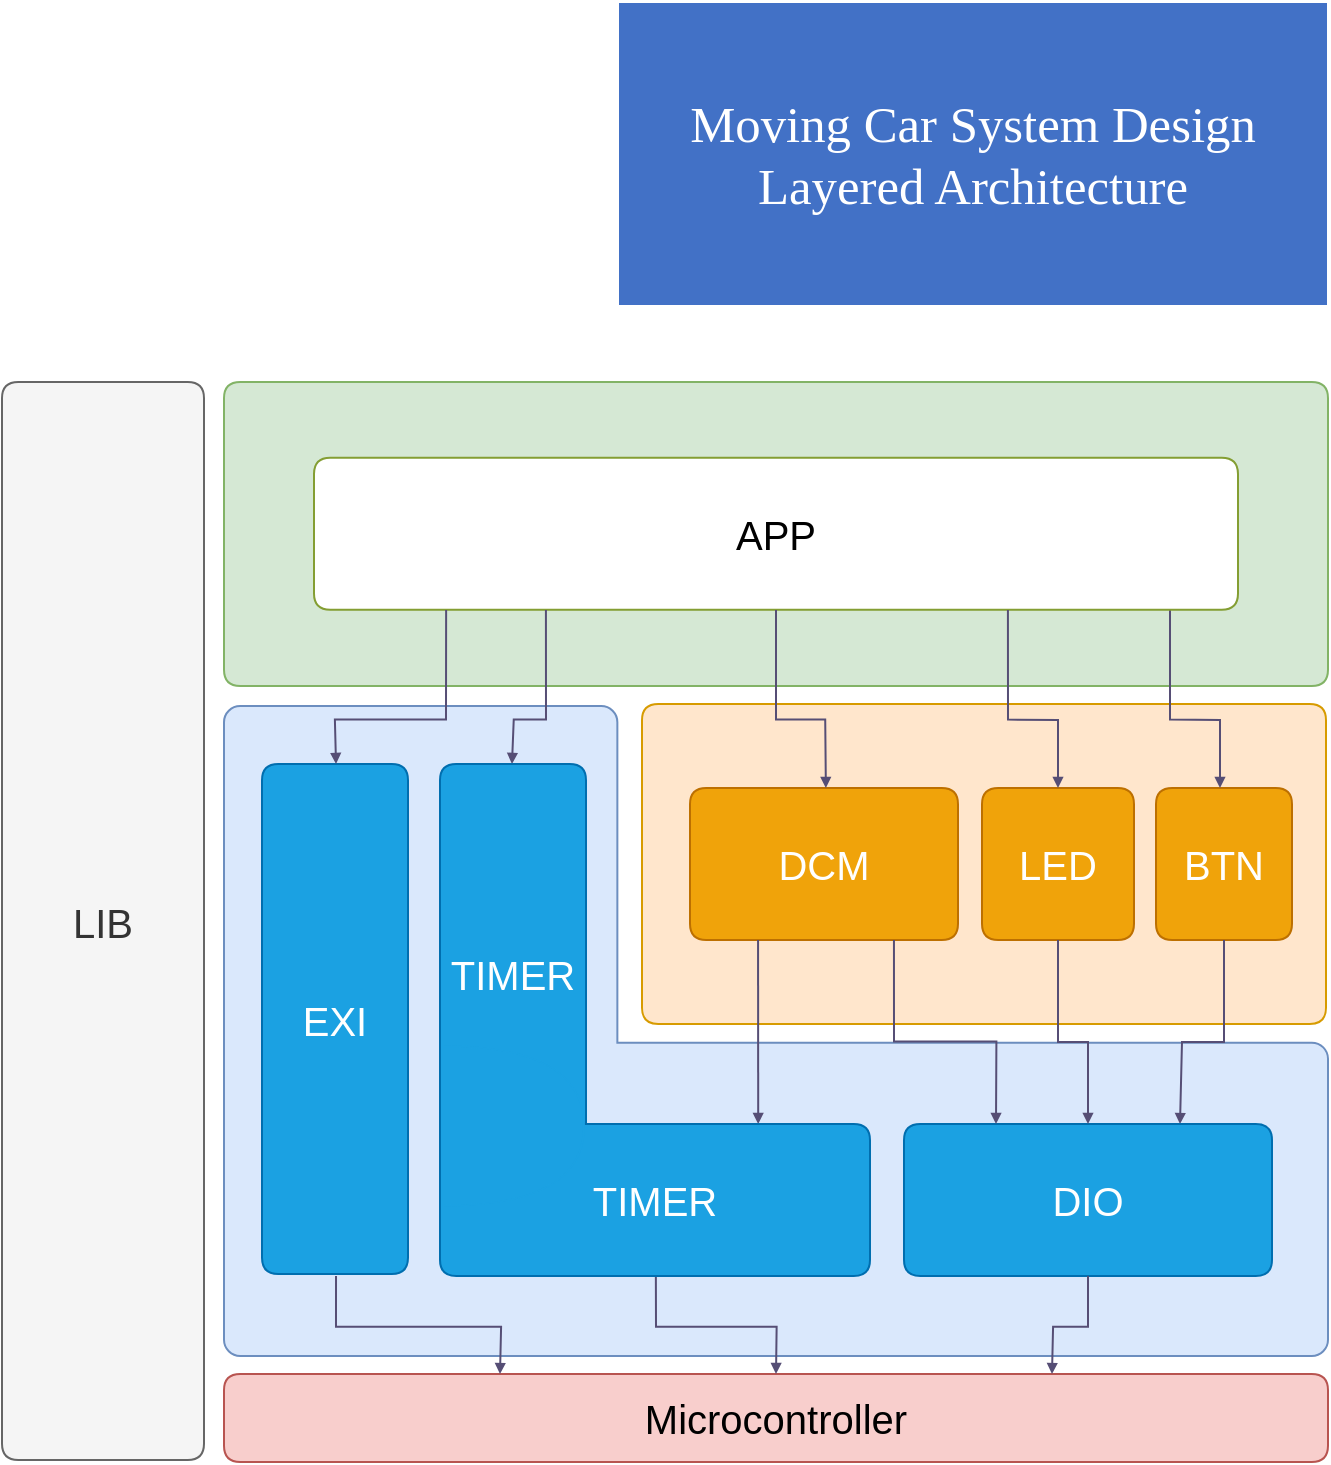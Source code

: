 <mxfile version="21.1.2" type="device">
  <diagram name="Page-1" id="Page-1">
    <mxGraphModel dx="979" dy="601" grid="0" gridSize="10" guides="1" tooltips="1" connect="1" arrows="1" fold="1" page="0" pageScale="1" pageWidth="827" pageHeight="1169" math="0" shadow="0">
      <root>
        <mxCell id="0" />
        <mxCell id="1" parent="0" />
        <UserObject label="&lt;div style=&quot;font-size: 20px;&quot;&gt;&lt;font style=&quot;font-size: 20px; font-family: Calibri; color: rgb(90, 153, 210); direction: ltr; letter-spacing: 0px; line-height: 120%; opacity: 1;&quot;&gt;MCAL&lt;br style=&quot;font-size: 20px;&quot;&gt;&lt;/font&gt;&lt;/div&gt;" tags="Background" id="2">
          <mxCell style="verticalAlign=top;align=center;overflow=width;vsdxID=816;fillColor=#dae8fc;shape=stencil(vZXbUsQgDIafhssyHEq7vV7X92Bc2jJi6aTorm8vlWpPi+PUtXch+UP4MgEQP3a1bBVipHNgn9VFn12N+ANiTDe1Au28hfgJ8WNpQVVgX5tzWLeyV/bWi33rd7iGPNJnMPIeViLFNP30PAaxhCcfhUFMcZoFPQwJDKeH4Intx77iibzqLgHrpNO2mamNhEolvlZSGlnNQt1FqXbiptPTGd1EUYocC/ojSr5CKWYoo2RQUELuykLiLMUBC36z+GYaEuvPDjjL4uNcbMVZN0hQnBd7AXGBs1j5XyZ8I21tAfeXNZttudt4rq7G32aT3G7MDiDLsbwjxviW/guHN8Y3vdTGhC9hGl/+Ad4V/g9++gA=);strokeColor=#6c8ebf;spacingTop=-1;spacingBottom=-1;spacingLeft=-1;spacingRight=-1;points=[];labelBackgroundColor=none;rounded=0;html=1;whiteSpace=wrap;fillStyle=solid;fontSize=20;" parent="1" vertex="1">
            <mxGeometry x="171" y="403" width="552" height="325" as="geometry" />
          </mxCell>
        </UserObject>
        <UserObject label="&lt;div style=&quot;font-size: 1px&quot;&gt;&lt;font style=&quot;font-size:25.4px;font-family:Calibri;color:#ffffff;direction:ltr;letter-spacing:0px;line-height:120%;opacity:1&quot;&gt;Moving Car System Design&lt;br/&gt;Layered Architecture&lt;br/&gt;&lt;/font&gt;&lt;/div&gt;" tags="Background" id="3">
          <mxCell style="verticalAlign=middle;align=center;overflow=width;vsdxID=47;fillColor=#4271c6;gradientColor=none;shape=stencil(nZBLDoAgDERP0z3SIyjew0SURgSD+Lu9kMZoXLhwN9O+tukAlrNpJg1SzDH4QW/URgNYgZTkjA4UkwJUgGXng+6DX1zLfmoymdXo17xh5zmRJ6Q42BWCfc2oJfdAr+Yv+AP9Cb7OJ3H/2JG1HNGz/84klThPVCc=);strokeColor=#ffffff;points=[];labelBackgroundColor=none;rounded=0;html=1;whiteSpace=wrap;" parent="1" vertex="1">
            <mxGeometry x="368" y="51" width="355" height="152" as="geometry" />
          </mxCell>
        </UserObject>
        <UserObject label="" BpmnName="Application" tags="Flowchart" id="4">
          <mxCell style="vsdxID=71;fillColor=none;gradientColor=none;strokeColor=none;spacingTop=-1;spacingBottom=-1;spacingLeft=-1;spacingRight=-1;points=[[0,0.75,0],[0,0.5,0],[0,0.25,0],[0.25,0,0],[0.5,0,0],[0.75,0,0],[1,0.25,0],[1,0.5,0],[1,0.75,0],[0.75,1,0],[0.5,1,0],[0.25,1,0]];labelBackgroundColor=none;rounded=1;html=1;whiteSpace=wrap;fontSize=20;" parent="1" vertex="1">
            <mxGeometry x="171" y="241" width="552" height="152" as="geometry" />
          </mxCell>
        </UserObject>
        <mxCell id="5" style="vsdxID=72;fillColor=#d5e8d4;shape=stencil(nZCxDsIwDES/xitKk6V7KT/AF0TUEIuQVGmgwNeT9kCqOjB0s++efdKRaQZneyathpzilUfpsiOzJ60lOE6Sy0SmJdOcY+JLivfQYe9tIbWaFe5wU020VjadjvJmaPWu0jV0HN7iYwp8wlawXt8HCvsBqJewQH/mJvgPuhFcxZdhrgRlifdodOmvKywS6jftBw==);strokeColor=#82b366;spacingTop=-1;spacingBottom=-1;spacingLeft=-1;spacingRight=-1;points=[[0,0.75,0],[0,0.5,0],[0,0.25,0],[0.25,0,0],[0.5,0,0],[0.75,0,0],[1,0.25,0],[1,0.5,0],[1,0.75,0],[0.75,1,0],[0.5,1,0],[0.25,1,0]];labelBackgroundColor=none;rounded=1;html=1;whiteSpace=wrap;fillStyle=solid;fontSize=20;" parent="4" vertex="1">
          <mxGeometry width="552" height="152" as="geometry" />
        </mxCell>
        <mxCell id="7" value="&lt;div style=&quot;font-size: 20px;&quot;&gt;&lt;/div&gt;" style="verticalAlign=middle;align=center;overflow=width;vsdxID=76;fillColor=none;gradientColor=none;strokeColor=none;strokeWidth=2;spacingTop=-3;spacingBottom=-3;spacingLeft=-3;spacingRight=-3;points=[[0,0.75,0],[0,0.5,0],[0,0.25,0],[0.25,0,0],[0.5,0,0],[0.75,0,0],[1,0.25,0],[1,0.5,0],[1,0.75,0],[0.75,1,0],[0.5,1,0],[0.25,1,0]];labelBackgroundColor=none;rounded=0;html=1;whiteSpace=wrap;fontSize=20;" parent="4" vertex="1">
          <mxGeometry x="277" y="132" width="16" height="16" as="geometry" />
        </mxCell>
        <mxCell id="10" value="&lt;div style=&quot;font-size: 20px;&quot;&gt;&lt;/div&gt;" style="verticalAlign=middle;align=center;overflow=width;vsdxID=84;fillColor=none;gradientColor=none;strokeColor=none;spacingTop=-1;spacingBottom=-1;spacingLeft=-1;spacingRight=-1;points=[[0,0.75,0],[0,0.5,0],[0,0.25,0],[0.25,0,0],[0.5,0,0],[0.75,0,0],[1,0.25,0],[1,0.5,0],[1,0.75,0],[0.75,1,0],[0.5,1,0],[0.25,1,0]];labelBackgroundColor=none;rounded=0;html=1;whiteSpace=wrap;fontSize=20;" parent="4" vertex="1">
          <mxGeometry x="5" y="5" width="14" height="14" as="geometry" />
        </mxCell>
        <mxCell id="12" value="&lt;div style=&quot;font-size: 20px;&quot;&gt;&lt;font style=&quot;font-size: 20px; font-family: Calibri; color: rgb(113, 172, 65); direction: ltr; letter-spacing: 0px; line-height: 120%; opacity: 1;&quot;&gt;Application&lt;br style=&quot;font-size: 20px;&quot;&gt;&lt;/font&gt;&lt;/div&gt;" style="text;vsdxID=71;fillColor=none;gradientColor=none;strokeColor=none;spacingTop=-1;spacingBottom=-1;spacingLeft=-1;spacingRight=-1;points=[[0,0.75,0],[0,0.5,0],[0,0.25,0],[0.25,0,0],[0.5,0,0],[0.75,0,0],[1,0.25,0],[1,0.5,0],[1,0.75,0],[0.75,1,0],[0.5,1,0],[0.25,1,0]];labelBackgroundColor=none;rounded=1;html=1;whiteSpace=wrap;verticalAlign=top;align=center;overflow=width;;html=1;fontSize=20;" parent="4" vertex="1">
          <mxGeometry y="-0.4" width="552.45" as="geometry" />
        </mxCell>
        <UserObject label="" BpmnName="Microcontroller" tags="Flowchart" id="13">
          <mxCell style="vsdxID=94;fillColor=none;gradientColor=none;strokeColor=none;spacingTop=-1;spacingBottom=-1;spacingLeft=-1;spacingRight=-1;points=[[0,0.75,0],[0,0.5,0],[0,0.25,0],[0.25,0,0],[0.5,0,0],[0.75,0,0],[1,0.25,0],[1,0.5,0],[1,0.75,0],[0.75,1,0],[0.5,1,0],[0.25,1,0]];labelBackgroundColor=none;rounded=1;html=1;whiteSpace=wrap;fontSize=20;" parent="1" vertex="1">
            <mxGeometry x="171" y="737" width="552" height="44" as="geometry" />
          </mxCell>
        </UserObject>
        <mxCell id="14" value="Microcontroller" style="vsdxID=95;fillColor=#f8cecc;shape=stencil(nZCxDsIwDES/xitKk6V7KT/AF0TUEIuQVGmgwNeT9kCqOjB0s++efdKRaQZneyathpzilUfpsiOzJ60lOE6Sy0SmJdOcY+JLivfQYe9tIbWaFe5wU020VjadjvJmaPWu0jV0HN7iYwp8wlawXt8HCvsBqJewQH/mJvgPuhFcxZdhrgRlifdodOmvKywS6jftBw==);strokeColor=#b85450;spacingTop=-1;spacingBottom=-1;spacingLeft=-1;spacingRight=-1;points=[[0,0.75,0],[0,0.5,0],[0,0.25,0],[0.25,0,0],[0.5,0,0],[0.75,0,0],[1,0.25,0],[1,0.5,0],[1,0.75,0],[0.75,1,0],[0.5,1,0],[0.25,1,0]];labelBackgroundColor=none;rounded=1;html=1;whiteSpace=wrap;fontSize=20;" parent="13" vertex="1">
          <mxGeometry width="552" height="44" as="geometry" />
        </mxCell>
        <mxCell id="16" value="&lt;div style=&quot;font-size: 20px;&quot;&gt;&lt;/div&gt;" style="verticalAlign=middle;align=center;overflow=width;vsdxID=99;fillColor=none;gradientColor=none;strokeColor=none;strokeWidth=2;spacingTop=-3;spacingBottom=-3;spacingLeft=-3;spacingRight=-3;points=[[0,0.75,0],[0,0.5,0],[0,0.25,0],[0.25,0,0],[0.5,0,0],[0.75,0,0],[1,0.25,0],[1,0.5,0],[1,0.75,0],[0.75,1,0],[0.5,1,0],[0.25,1,0]];labelBackgroundColor=none;rounded=0;html=1;whiteSpace=wrap;fontSize=20;" parent="13" vertex="1">
          <mxGeometry x="277" y="24" width="16" height="16" as="geometry" />
        </mxCell>
        <mxCell id="19" value="&lt;div style=&quot;font-size: 20px;&quot;&gt;&lt;/div&gt;" style="verticalAlign=middle;align=center;overflow=width;vsdxID=107;fillColor=none;gradientColor=none;strokeColor=none;spacingTop=-1;spacingBottom=-1;spacingLeft=-1;spacingRight=-1;points=[[0,0.75,0],[0,0.5,0],[0,0.25,0],[0.25,0,0],[0.5,0,0],[0.75,0,0],[1,0.25,0],[1,0.5,0],[1,0.75,0],[0.75,1,0],[0.5,1,0],[0.25,1,0]];labelBackgroundColor=none;rounded=0;html=1;whiteSpace=wrap;fontSize=20;" parent="13" vertex="1">
          <mxGeometry x="5" y="5" width="14" height="14" as="geometry" />
        </mxCell>
        <mxCell id="21" value="&lt;div style=&quot;font-size: 20px;&quot;&gt;&lt;font style=&quot;font-size: 20px; font-family: Calibri; direction: ltr; letter-spacing: 0px; line-height: 120%; opacity: 1;&quot;&gt;Microcontroller&lt;br style=&quot;font-size: 20px;&quot;&gt;&lt;/font&gt;&lt;/div&gt;" style="text;vsdxID=94;fillColor=none;gradientColor=none;strokeColor=none;spacingTop=-1;spacingBottom=-1;spacingLeft=-1;spacingRight=-1;points=[[0,0.75,0],[0,0.5,0],[0,0.25,0],[0.25,0,0],[0.5,0,0],[0.75,0,0],[1,0.25,0],[1,0.5,0],[1,0.75,0],[0.75,1,0],[0.5,1,0],[0.25,1,0]];labelBackgroundColor=none;rounded=1;html=1;whiteSpace=wrap;verticalAlign=middle;align=center;overflow=width;;html=1;fontColor=#ffffff;fontSize=20;" parent="13" vertex="1">
          <mxGeometry y="21.78" width="552.45" as="geometry" />
        </mxCell>
        <UserObject label="" BpmnName="ECUAL" tags="Flowchart" id="22">
          <mxCell style="vsdxID=140;fillColor=#dae8fc;strokeColor=#6c8ebf;spacingTop=-1;spacingBottom=-1;spacingLeft=-1;spacingRight=-1;points=[[0,0.75,0],[0,0.5,0],[0,0.25,0],[0.25,0,0],[0.5,0,0],[0.75,0,0],[1,0.25,0],[1,0.5,0],[1,0.75,0],[0.75,1,0],[0.5,1,0],[0.25,1,0]];labelBackgroundColor=none;rounded=1;html=1;whiteSpace=wrap;fillStyle=solid;fontSize=20;" parent="1" vertex="1">
            <mxGeometry x="380" y="402" width="342" height="160" as="geometry" />
          </mxCell>
        </UserObject>
        <mxCell id="23" style="vsdxID=141;fillColor=#ffe6cc;shape=stencil(nZCxDsIwDES/xitKk6V7KT/AF0TUEIuQVGmgwNeT9kCqOjB0s++efdKRaQZneyathpzilUfpsiOzJ60lOE6Sy0SmJdOcY+JLivfQYe9tIbWaFe5wU020VjadjvJmaPWu0jV0HN7iYwp8wlawXt8HCvsBqJewQH/mJvgPuhFcxZdhrgRlifdodOmvKywS6jftBw==);strokeColor=#d79b00;spacingTop=-1;spacingBottom=-1;spacingLeft=-1;spacingRight=-1;points=[[0,0.75,0],[0,0.5,0],[0,0.25,0],[0.25,0,0],[0.5,0,0],[0.75,0,0],[1,0.25,0],[1,0.5,0],[1,0.75,0],[0.75,1,0],[0.5,1,0],[0.25,1,0]];labelBackgroundColor=none;rounded=1;html=1;whiteSpace=wrap;fontSize=20;" parent="22" vertex="1">
          <mxGeometry width="342" height="160" as="geometry" />
        </mxCell>
        <mxCell id="25" value="&lt;div style=&quot;font-size: 20px;&quot;&gt;&lt;/div&gt;" style="verticalAlign=middle;align=center;overflow=width;vsdxID=145;fillColor=none;gradientColor=none;strokeColor=none;strokeWidth=2;spacingTop=-3;spacingBottom=-3;spacingLeft=-3;spacingRight=-3;points=[[0,0.75,0],[0,0.5,0],[0,0.25,0],[0.25,0,0],[0.5,0,0],[0.75,0,0],[1,0.25,0],[1,0.5,0],[1,0.75,0],[0.75,1,0],[0.5,1,0],[0.25,1,0]];labelBackgroundColor=none;rounded=0;html=1;whiteSpace=wrap;fontSize=20;" parent="22" vertex="1">
          <mxGeometry x="172" y="140" width="16" height="16" as="geometry" />
        </mxCell>
        <mxCell id="28" value="&lt;div style=&quot;font-size: 20px;&quot;&gt;&lt;/div&gt;" style="verticalAlign=middle;align=center;overflow=width;vsdxID=153;fillColor=none;gradientColor=none;strokeColor=none;spacingTop=-1;spacingBottom=-1;spacingLeft=-1;spacingRight=-1;points=[[0,0.75,0],[0,0.5,0],[0,0.25,0],[0.25,0,0],[0.5,0,0],[0.75,0,0],[1,0.25,0],[1,0.5,0],[1,0.75,0],[0.75,1,0],[0.5,1,0],[0.25,1,0]];labelBackgroundColor=none;rounded=0;html=1;whiteSpace=wrap;fontSize=20;" parent="22" vertex="1">
          <mxGeometry x="5" y="5" width="14" height="14" as="geometry" />
        </mxCell>
        <mxCell id="30" value="&lt;div style=&quot;font-size: 20px;&quot;&gt;&lt;font style=&quot;font-size: 20px; font-family: Calibri; color: rgb(97, 88, 132); direction: ltr; letter-spacing: 0px; line-height: 120%; opacity: 1;&quot;&gt;ECUAL&lt;br style=&quot;font-size: 20px;&quot;&gt;&lt;/font&gt;&lt;/div&gt;" style="text;vsdxID=140;fillColor=none;gradientColor=none;strokeColor=none;spacingTop=-1;spacingBottom=-1;spacingLeft=-1;spacingRight=-1;points=[[0,0.75,0],[0,0.5,0],[0,0.25,0],[0.25,0,0],[0.5,0,0],[0.75,0,0],[1,0.25,0],[1,0.5,0],[1,0.75,0],[0.75,1,0],[0.5,1,0],[0.25,1,0]];labelBackgroundColor=none;rounded=1;html=1;whiteSpace=wrap;verticalAlign=top;align=center;overflow=width;;html=1;fontSize=20;" parent="22" vertex="1">
          <mxGeometry x="-19.05" y="3.9" width="342.9" as="geometry" />
        </mxCell>
        <UserObject label="" BpmnName="LED" tags="Flowchart" id="cLz11q4_M2WCGn8JCMV0-136">
          <mxCell style="vsdxID=333;fillColor=none;gradientColor=none;strokeColor=none;spacingTop=-1;spacingBottom=-1;spacingLeft=-1;spacingRight=-1;points=[[0,0.75,0],[0,0.5,0],[0,0.25,0],[0.25,0,0],[0.5,0,0],[0.75,0,0],[1,0.25,0],[1,0.5,0],[1,0.75,0],[0.75,1,0],[0.5,1,0],[0.25,1,0]];labelBackgroundColor=none;rounded=1;html=1;whiteSpace=wrap;fontColor=#FFFFFF;fontSize=20;" vertex="1" parent="22">
            <mxGeometry x="257" y="42" width="68" height="76" as="geometry" />
          </mxCell>
        </UserObject>
        <mxCell id="cLz11q4_M2WCGn8JCMV0-137" value="BTN" style="vsdxID=334;fillColor=#f0a30a;shape=stencil(nZCxDsIwDES/xitKk6V7KT/AF0TUEIuQVGmgwNeT9kCqOjB0s++efdKRaQZneyathpzilUfpsiOzJ60lOE6Sy0SmJdOcY+JLivfQYe9tIbWaFe5wU020VjadjvJmaPWu0jV0HN7iYwp8wlawXt8HCvsBqJewQH/mJvgPuhFcxZdhrgRlifdodOmvKywS6jftBw==);strokeColor=#BD7000;spacingTop=-1;spacingBottom=-1;spacingLeft=-1;spacingRight=-1;points=[[0,0.75,0],[0,0.5,0],[0,0.25,0],[0.25,0,0],[0.5,0,0],[0.75,0,0],[1,0.25,0],[1,0.5,0],[1,0.75,0],[0.75,1,0],[0.5,1,0],[0.25,1,0]];labelBackgroundColor=none;rounded=1;html=1;whiteSpace=wrap;fontColor=#ffffff;fontSize=20;" vertex="1" parent="cLz11q4_M2WCGn8JCMV0-136">
          <mxGeometry width="68" height="76" as="geometry" />
        </mxCell>
        <mxCell id="cLz11q4_M2WCGn8JCMV0-138" value="&lt;div style=&quot;font-size: 20px;&quot;&gt;&lt;/div&gt;" style="verticalAlign=middle;align=center;overflow=width;vsdxID=338;fillColor=none;gradientColor=none;strokeColor=none;strokeWidth=2;spacingTop=-3;spacingBottom=-3;spacingLeft=-3;spacingRight=-3;points=[[0,0.75,0],[0,0.5,0],[0,0.25,0],[0.25,0,0],[0.5,0,0],[0.75,0,0],[1,0.25,0],[1,0.5,0],[1,0.75,0],[0.75,1,0],[0.5,1,0],[0.25,1,0]];labelBackgroundColor=none;rounded=0;html=1;whiteSpace=wrap;fontSize=20;" vertex="1" parent="cLz11q4_M2WCGn8JCMV0-136">
          <mxGeometry x="34.507" y="56" width="8.119" height="16" as="geometry" />
        </mxCell>
        <mxCell id="cLz11q4_M2WCGn8JCMV0-139" value="&lt;div style=&quot;font-size: 20px;&quot;&gt;&lt;/div&gt;" style="verticalAlign=middle;align=center;overflow=width;vsdxID=346;fillColor=none;gradientColor=none;strokeColor=none;spacingTop=-1;spacingBottom=-1;spacingLeft=-1;spacingRight=-1;points=[[0,0.75,0],[0,0.5,0],[0,0.25,0],[0.25,0,0],[0.5,0,0],[0.75,0,0],[1,0.25,0],[1,0.5,0],[1,0.75,0],[0.75,1,0],[0.5,1,0],[0.25,1,0]];labelBackgroundColor=none;rounded=0;html=1;whiteSpace=wrap;fontSize=20;" vertex="1" parent="cLz11q4_M2WCGn8JCMV0-136">
          <mxGeometry x="2.537" y="5" width="7.104" height="14" as="geometry" />
        </mxCell>
        <mxCell id="cLz11q4_M2WCGn8JCMV0-140" value="&lt;div style=&quot;font-size: 20px;&quot;&gt;&lt;font style=&quot;font-size: 20px; font-family: Calibri; color: rgb(255, 255, 255); direction: ltr; letter-spacing: 0px; line-height: 120%; opacity: 1;&quot;&gt;&lt;b style=&quot;font-size: 20px;&quot;&gt;LED&lt;br style=&quot;font-size: 20px;&quot;&gt;&lt;/b&gt;&lt;/font&gt;&lt;/div&gt;" style="text;vsdxID=333;fillColor=none;gradientColor=none;strokeColor=none;spacingTop=-1;spacingBottom=-1;spacingLeft=-1;spacingRight=-1;points=[[0,0.75,0],[0,0.5,0],[0,0.25,0],[0.25,0,0],[0.5,0,0],[0.75,0,0],[1,0.25,0],[1,0.5,0],[1,0.75,0],[0.75,1,0],[0.5,1,0],[0.25,1,0]];labelBackgroundColor=none;rounded=1;html=1;whiteSpace=wrap;verticalAlign=middle;align=center;overflow=width;;html=1;fontSize=20;" vertex="1" parent="cLz11q4_M2WCGn8JCMV0-136">
          <mxGeometry y="37.9" width="68.477" as="geometry" />
        </mxCell>
        <UserObject label="&lt;div style=&quot;font-size: 20px;&quot;&gt;&lt;/div&gt;" tags="Connector" id="cLz11q4_M2WCGn8JCMV0-141">
          <mxCell style="vsdxID=487;edgeStyle=none;startArrow=none;endArrow=block;startSize=3;endSize=3;strokeColor=#564e75;spacingTop=0;spacingBottom=0;spacingLeft=0;spacingRight=0;verticalAlign=middle;html=1;labelBackgroundColor=#ffffff;rounded=0;align=center;overflow=width;exitX=0.751;exitY=1;exitDx=0;exitDy=0;exitPerimeter=0;entryX=0.5;entryY=0;entryDx=0;entryDy=0;entryPerimeter=0;fontSize=20;" edge="1" parent="22">
            <mxGeometry relative="1" as="geometry">
              <mxPoint x="-1" as="offset" />
              <Array as="points">
                <mxPoint x="264" y="7.8" />
                <mxPoint x="289" y="8" />
              </Array>
              <mxPoint x="264" y="-47" as="sourcePoint" />
              <mxPoint x="289" y="42" as="targetPoint" />
            </mxGeometry>
          </mxCell>
        </UserObject>
        <UserObject label="&lt;div style=&quot;font-size: 20px;&quot;&gt;&lt;/div&gt;" tags="Connector" id="cLz11q4_M2WCGn8JCMV0-142">
          <mxCell style="vsdxID=809;edgeStyle=none;startArrow=none;endArrow=block;startSize=3;endSize=3;strokeColor=#564e75;spacingTop=0;spacingBottom=0;spacingLeft=0;spacingRight=0;verticalAlign=middle;html=1;labelBackgroundColor=#ffffff;rounded=0;align=center;overflow=width;exitX=0.5;exitY=1;exitDx=0;exitDy=0;exitPerimeter=0;fontSize=20;entryX=0.75;entryY=0;entryDx=0;entryDy=0;entryPerimeter=0;" edge="1" parent="22" target="70">
            <mxGeometry relative="1" as="geometry">
              <mxPoint x="-1" as="offset" />
              <Array as="points">
                <mxPoint x="291" y="169" />
                <mxPoint x="270" y="169" />
              </Array>
              <mxPoint x="291" y="118" as="sourcePoint" />
              <mxPoint x="245.325" y="210" as="targetPoint" />
            </mxGeometry>
          </mxCell>
        </UserObject>
        <UserObject label="" BpmnName="APP" tags="Flowchart" id="31">
          <mxCell style="vsdxID=163;fillColor=none;gradientColor=none;strokeColor=none;spacingTop=-1;spacingBottom=-1;spacingLeft=-1;spacingRight=-1;points=[[0.14,1,0]];labelBackgroundColor=none;rounded=1;html=1;whiteSpace=wrap;fontSize=20;" parent="1" vertex="1">
            <mxGeometry x="216" y="279" width="462" height="76" as="geometry" />
          </mxCell>
        </UserObject>
        <mxCell id="34" value="&lt;div style=&quot;font-size: 20px;&quot;&gt;&lt;/div&gt;" style="verticalAlign=middle;align=center;overflow=width;vsdxID=168;fillColor=none;gradientColor=none;strokeColor=none;strokeWidth=2;spacingTop=-3;spacingBottom=-3;spacingLeft=-3;spacingRight=-3;points=[[0,0.75,0],[0,0.5,0],[0,0.25,0],[0.25,0,0],[0.5,0,0],[0.75,0,0],[1,0.25,0],[1,0.5,0],[1,0.75,0],[0.75,1,0],[0.5,1,0],[0.25,1,0]];labelBackgroundColor=none;rounded=0;html=1;whiteSpace=wrap;fontSize=20;" parent="31" vertex="1">
          <mxGeometry x="232" y="56" width="16" height="16" as="geometry" />
        </mxCell>
        <mxCell id="37" value="&lt;div style=&quot;font-size: 20px;&quot;&gt;&lt;/div&gt;" style="verticalAlign=middle;align=center;overflow=width;vsdxID=176;fillColor=none;gradientColor=none;strokeColor=none;spacingTop=-1;spacingBottom=-1;spacingLeft=-1;spacingRight=-1;points=[[0,0.75,0],[0,0.5,0],[0,0.25,0],[0.25,0,0],[0.5,0,0],[0.75,0,0],[1,0.25,0],[1,0.5,0],[1,0.75,0],[0.75,1,0],[0.5,1,0],[0.25,1,0]];labelBackgroundColor=none;rounded=0;html=1;whiteSpace=wrap;fontSize=20;" parent="31" vertex="1">
          <mxGeometry x="5" y="5" width="14" height="14" as="geometry" />
        </mxCell>
        <mxCell id="39" value="&lt;div style=&quot;font-size: 20px;&quot;&gt;&lt;font style=&quot;font-size: 20px; font-family: Calibri; color: rgb(132, 158, 52); direction: ltr; letter-spacing: 0px; line-height: 120%; opacity: 1;&quot;&gt;&lt;b style=&quot;font-size: 20px;&quot;&gt;APP&lt;br style=&quot;font-size: 20px;&quot;&gt;&lt;/b&gt;&lt;/font&gt;&lt;/div&gt;" style="text;vsdxID=163;fillColor=none;gradientColor=none;strokeColor=none;spacingTop=-1;spacingBottom=-1;spacingLeft=-1;spacingRight=-1;points=[[0.14,1,0]];labelBackgroundColor=none;rounded=1;html=1;whiteSpace=wrap;verticalAlign=middle;align=center;overflow=width;;html=1;fontSize=20;" parent="31" vertex="1">
          <mxGeometry y="37.9" width="462.52" as="geometry" />
        </mxCell>
        <mxCell id="32" value="APP" style="vsdxID=164;fillColor=#ffffff;gradientColor=none;shape=stencil(nZCxDsIwDES/xitKk6V7KT/AF0TUEIuQVGmgwNeT9kCqOjB0s++efdKRaQZneyathpzilUfpsiOzJ60lOE6Sy0SmJdOcY+JLivfQYe9tIbWaFe5wU020VjadjvJmaPWu0jV0HN7iYwp8wlawXt8HCvsBqJewQH/mJvgPuhFcxZdhrgRlifdodOmvKywS6jftBw==);strokeColor=#849e33;spacingTop=-1;spacingBottom=-1;spacingLeft=-1;spacingRight=-1;points=[[0,0.75,0],[0,0.5,0],[0,0.25,0],[0.25,0,0],[0.5,0,0],[0.75,0,0],[1,0.25,0],[1,0.5,0],[1,0.75,0],[0.75,1,0],[0.5,1,0],[0.25,1,0]];labelBackgroundColor=none;rounded=1;html=1;whiteSpace=wrap;fontSize=20;" parent="31" vertex="1">
          <mxGeometry y="-0.1" width="462" height="76" as="geometry" />
        </mxCell>
        <UserObject label="" BpmnName="LED" tags="Flowchart" id="60">
          <mxCell style="vsdxID=333;fillColor=none;gradientColor=none;strokeColor=none;spacingTop=-1;spacingBottom=-1;spacingLeft=-1;spacingRight=-1;points=[[0,0.75,0],[0,0.5,0],[0,0.25,0],[0.25,0,0],[0.5,0,0],[0.75,0,0],[1,0.25,0],[1,0.5,0],[1,0.75,0],[0.75,1,0],[0.5,1,0],[0.25,1,0]];labelBackgroundColor=none;rounded=1;html=1;whiteSpace=wrap;fontColor=#FFFFFF;fontSize=20;" parent="1" vertex="1">
            <mxGeometry x="550" y="444" width="76" height="76" as="geometry" />
          </mxCell>
        </UserObject>
        <mxCell id="61" value="LED" style="vsdxID=334;fillColor=#f0a30a;shape=stencil(nZCxDsIwDES/xitKk6V7KT/AF0TUEIuQVGmgwNeT9kCqOjB0s++efdKRaQZneyathpzilUfpsiOzJ60lOE6Sy0SmJdOcY+JLivfQYe9tIbWaFe5wU020VjadjvJmaPWu0jV0HN7iYwp8wlawXt8HCvsBqJewQH/mJvgPuhFcxZdhrgRlifdodOmvKywS6jftBw==);strokeColor=#BD7000;spacingTop=-1;spacingBottom=-1;spacingLeft=-1;spacingRight=-1;points=[[0,0.75,0],[0,0.5,0],[0,0.25,0],[0.25,0,0],[0.5,0,0],[0.75,0,0],[1,0.25,0],[1,0.5,0],[1,0.75,0],[0.75,1,0],[0.5,1,0],[0.25,1,0]];labelBackgroundColor=none;rounded=1;html=1;whiteSpace=wrap;fontColor=#ffffff;fontSize=20;" parent="60" vertex="1">
          <mxGeometry width="76" height="76" as="geometry" />
        </mxCell>
        <mxCell id="63" value="&lt;div style=&quot;font-size: 20px;&quot;&gt;&lt;/div&gt;" style="verticalAlign=middle;align=center;overflow=width;vsdxID=338;fillColor=none;gradientColor=none;strokeColor=none;strokeWidth=2;spacingTop=-3;spacingBottom=-3;spacingLeft=-3;spacingRight=-3;points=[[0,0.75,0],[0,0.5,0],[0,0.25,0],[0.25,0,0],[0.5,0,0],[0.75,0,0],[1,0.25,0],[1,0.5,0],[1,0.75,0],[0.75,1,0],[0.5,1,0],[0.25,1,0]];labelBackgroundColor=none;rounded=0;html=1;whiteSpace=wrap;fontSize=20;" parent="60" vertex="1">
          <mxGeometry x="38.567" y="56" width="9.075" height="16" as="geometry" />
        </mxCell>
        <mxCell id="66" value="&lt;div style=&quot;font-size: 20px;&quot;&gt;&lt;/div&gt;" style="verticalAlign=middle;align=center;overflow=width;vsdxID=346;fillColor=none;gradientColor=none;strokeColor=none;spacingTop=-1;spacingBottom=-1;spacingLeft=-1;spacingRight=-1;points=[[0,0.75,0],[0,0.5,0],[0,0.25,0],[0.25,0,0],[0.5,0,0],[0.75,0,0],[1,0.25,0],[1,0.5,0],[1,0.75,0],[0.75,1,0],[0.5,1,0],[0.25,1,0]];labelBackgroundColor=none;rounded=0;html=1;whiteSpace=wrap;fontSize=20;" parent="60" vertex="1">
          <mxGeometry x="2.836" y="5" width="7.94" height="14" as="geometry" />
        </mxCell>
        <mxCell id="68" value="&lt;div style=&quot;font-size: 20px;&quot;&gt;&lt;font style=&quot;font-size: 20px; font-family: Calibri; color: rgb(255, 255, 255); direction: ltr; letter-spacing: 0px; line-height: 120%; opacity: 1;&quot;&gt;&lt;b style=&quot;font-size: 20px;&quot;&gt;LED&lt;br style=&quot;font-size: 20px;&quot;&gt;&lt;/b&gt;&lt;/font&gt;&lt;/div&gt;" style="text;vsdxID=333;fillColor=none;gradientColor=none;strokeColor=none;spacingTop=-1;spacingBottom=-1;spacingLeft=-1;spacingRight=-1;points=[[0,0.75,0],[0,0.5,0],[0,0.25,0],[0.25,0,0],[0.5,0,0],[0.75,0,0],[1,0.25,0],[1,0.5,0],[1,0.75,0],[0.75,1,0],[0.5,1,0],[0.25,1,0]];labelBackgroundColor=none;rounded=1;html=1;whiteSpace=wrap;verticalAlign=middle;align=center;overflow=width;;html=1;fontSize=20;" parent="60" vertex="1">
          <mxGeometry y="37.9" width="76.533" as="geometry" />
        </mxCell>
        <UserObject label="" BpmnName="DIO" tags="Flowchart" id="69">
          <mxCell style="vsdxID=356;fillColor=#dae8fc;strokeColor=none;spacingTop=-1;spacingBottom=-1;spacingLeft=-1;spacingRight=-1;points=[[0,0.75,0],[0,0.5,0],[0,0.25,0],[0.25,0,0],[0.5,0,0],[0.75,0,0],[1,0.25,0],[1,0.5,0],[1,0.75,0],[0.75,1,0],[0.5,1,0],[0.25,1,0]];labelBackgroundColor=none;rounded=1;html=1;whiteSpace=wrap;fillStyle=auto;glass=0;shadow=0;fontSize=20;gradientColor=none;" parent="1" vertex="1">
            <mxGeometry x="511" y="612" width="184" height="76" as="geometry" />
          </mxCell>
        </UserObject>
        <mxCell id="70" value="DIO" style="vsdxID=357;fillColor=#1ba1e2;shape=stencil(nZCxDsIwDES/xitKk6V7KT/AF0TUEIuQVGmgwNeT9kCqOjB0s++efdKRaQZneyathpzilUfpsiOzJ60lOE6Sy0SmJdOcY+JLivfQYe9tIbWaFe5wU020VjadjvJmaPWu0jV0HN7iYwp8wlawXt8HCvsBqJewQH/mJvgPuhFcxZdhrgRlifdodOmvKywS6jftBw==);strokeColor=#006EAF;spacingTop=-1;spacingBottom=-1;spacingLeft=-1;spacingRight=-1;points=[[0,0.75,0],[0,0.5,0],[0,0.25,0],[0.25,0,0],[0.5,0,0],[0.75,0,0],[1,0.25,0],[1,0.5,0],[1,0.75,0],[0.75,1,0],[0.5,1,0],[0.25,1,0]];labelBackgroundColor=none;rounded=1;html=1;whiteSpace=wrap;fontColor=#ffffff;fontSize=20;" parent="69" vertex="1">
          <mxGeometry width="184" height="76" as="geometry" />
        </mxCell>
        <mxCell id="75" value="&lt;div style=&quot;font-size: 20px;&quot;&gt;&lt;/div&gt;" style="verticalAlign=middle;align=center;overflow=width;vsdxID=369;fillColor=none;gradientColor=none;strokeColor=none;spacingTop=-1;spacingBottom=-1;spacingLeft=-1;spacingRight=-1;points=[[0,0.75,0],[0,0.5,0],[0,0.25,0],[0.25,0,0],[0.5,0,0],[0.75,0,0],[1,0.25,0],[1,0.5,0],[1,0.75,0],[0.75,1,0],[0.5,1,0],[0.25,1,0]];labelBackgroundColor=none;rounded=0;html=1;whiteSpace=wrap;fontSize=20;" parent="69" vertex="1">
          <mxGeometry x="5" y="5" width="14" height="14" as="geometry" />
        </mxCell>
        <mxCell id="77" value="&lt;div style=&quot;font-size: 20px;&quot;&gt;&lt;font style=&quot;font-size: 20px; font-family: Calibri; color: rgb(255, 255, 255); direction: ltr; letter-spacing: 0px; line-height: 120%; opacity: 1;&quot;&gt;&lt;b style=&quot;font-size: 20px;&quot;&gt;DIO&lt;br style=&quot;font-size: 20px;&quot;&gt;&lt;/b&gt;&lt;/font&gt;&lt;/div&gt;" style="text;vsdxID=356;fillColor=none;gradientColor=none;strokeColor=none;spacingTop=-1;spacingBottom=-1;spacingLeft=-1;spacingRight=-1;points=[[0,0.75,0],[0,0.5,0],[0,0.25,0],[0.25,0,0],[0.5,0,0],[0.75,0,0],[1,0.25,0],[1,0.5,0],[1,0.75,0],[0.75,1,0],[0.5,1,0],[0.25,1,0]];labelBackgroundColor=none;rounded=1;html=1;whiteSpace=wrap;verticalAlign=middle;align=center;overflow=width;;html=1;fontSize=20;" parent="69" vertex="1">
          <mxGeometry y="37.9" width="184.15" as="geometry" />
        </mxCell>
        <UserObject label="" BpmnName="DCM" tags="Flowchart" id="90">
          <mxCell style="vsdxID=591;fillColor=none;gradientColor=none;strokeColor=none;spacingTop=-1;spacingBottom=-1;spacingLeft=-1;spacingRight=-1;points=[[0,0.75,0],[0,0.5,0],[0,0.25,0],[0.25,0,0],[0.5,0,0],[0.75,0,0],[1,0.25,0],[1,0.5,0],[1,0.75,0],[0.75,1,0],[0.5,1,0],[0.25,1,0]];labelBackgroundColor=none;rounded=1;html=1;whiteSpace=wrap;fontColor=#FFFFFF;fontSize=20;" parent="1" vertex="1">
            <mxGeometry x="404" y="444" width="134" height="76" as="geometry" />
          </mxCell>
        </UserObject>
        <mxCell id="91" value="DCM" style="vsdxID=592;fillColor=#f0a30a;shape=stencil(nZCxDsIwDES/xitKk6V7KT/AF0TUEIuQVGmgwNeT9kCqOjB0s++efdKRaQZneyathpzilUfpsiOzJ60lOE6Sy0SmJdOcY+JLivfQYe9tIbWaFe5wU020VjadjvJmaPWu0jV0HN7iYwp8wlawXt8HCvsBqJewQH/mJvgPuhFcxZdhrgRlifdodOmvKywS6jftBw==);strokeColor=#BD7000;spacingTop=-1;spacingBottom=-1;spacingLeft=-1;spacingRight=-1;points=[[0,0.75,0],[0,0.5,0],[0,0.25,0],[0.25,0,0],[0.5,0,0],[0.75,0,0],[1,0.25,0],[1,0.5,0],[1,0.75,0],[0.75,1,0],[0.5,1,0],[0.25,1,0]];labelBackgroundColor=none;rounded=1;html=1;whiteSpace=wrap;fontColor=#ffffff;fontSize=20;" parent="90" vertex="1">
          <mxGeometry width="134" height="76" as="geometry" />
        </mxCell>
        <mxCell id="93" value="&lt;div style=&quot;font-size: 20px;&quot;&gt;&lt;/div&gt;" style="verticalAlign=middle;align=center;overflow=width;vsdxID=596;fillColor=none;gradientColor=none;strokeColor=none;strokeWidth=2;spacingTop=-3;spacingBottom=-3;spacingLeft=-3;spacingRight=-3;points=[[0,0.75,0],[0,0.5,0],[0,0.25,0],[0.25,0,0],[0.5,0,0],[0.75,0,0],[1,0.25,0],[1,0.5,0],[1,0.75,0],[0.75,1,0],[0.5,1,0],[0.25,1,0]];labelBackgroundColor=none;rounded=0;html=1;whiteSpace=wrap;fontSize=20;" parent="90" vertex="1">
          <mxGeometry x="68" y="56" width="16" height="16" as="geometry" />
        </mxCell>
        <mxCell id="96" value="&lt;div style=&quot;font-size: 20px;&quot;&gt;&lt;/div&gt;" style="verticalAlign=middle;align=center;overflow=width;vsdxID=604;fillColor=none;gradientColor=none;strokeColor=none;spacingTop=-1;spacingBottom=-1;spacingLeft=-1;spacingRight=-1;points=[[0,0.75,0],[0,0.5,0],[0,0.25,0],[0.25,0,0],[0.5,0,0],[0.75,0,0],[1,0.25,0],[1,0.5,0],[1,0.75,0],[0.75,1,0],[0.5,1,0],[0.25,1,0]];labelBackgroundColor=none;rounded=0;html=1;whiteSpace=wrap;fontSize=20;" parent="90" vertex="1">
          <mxGeometry x="5" y="5" width="14" height="14" as="geometry" />
        </mxCell>
        <mxCell id="98" value="&lt;div style=&quot;font-size: 20px;&quot;&gt;&lt;font style=&quot;font-size: 20px; font-family: Calibri; color: rgb(255, 255, 255); direction: ltr; letter-spacing: 0px; line-height: 120%; opacity: 1;&quot;&gt;&lt;b style=&quot;font-size: 20px;&quot;&gt;DCM&lt;br style=&quot;font-size: 20px;&quot;&gt;&lt;/b&gt;&lt;/font&gt;&lt;/div&gt;" style="text;vsdxID=591;fillColor=none;gradientColor=none;strokeColor=none;spacingTop=-1;spacingBottom=-1;spacingLeft=-1;spacingRight=-1;points=[[0,0.75,0],[0,0.5,0],[0,0.25,0],[0.25,0,0],[0.5,0,0],[0.75,0,0],[1,0.25,0],[1,0.5,0],[1,0.75,0],[0.75,1,0],[0.5,1,0],[0.25,1,0]];labelBackgroundColor=none;rounded=1;html=1;whiteSpace=wrap;verticalAlign=middle;align=center;overflow=width;;html=1;fontSize=20;" parent="90" vertex="1">
          <mxGeometry y="37.9" width="134.94" as="geometry" />
        </mxCell>
        <UserObject label="" BpmnName="EXI" tags="Flowchart" id="99">
          <mxCell style="vsdxID=384;fillColor=none;gradientColor=none;strokeColor=none;spacingTop=-1;spacingBottom=-1;spacingLeft=-1;spacingRight=-1;points=[[0,0.75,0],[0,0.5,0],[0,0.25,0],[0.25,0,0],[0.5,0,0],[0.75,0,0],[1,0.25,0],[1,0.5,0],[1,0.75,0],[0.75,1,0],[0.5,1,0],[0.25,1,0]];labelBackgroundColor=none;rounded=1;html=1;whiteSpace=wrap;fontSize=20;" parent="1" vertex="1">
            <mxGeometry x="190" y="432" width="73" height="255" as="geometry" />
          </mxCell>
        </UserObject>
        <mxCell id="100" value="EXI" style="vsdxID=385;fillColor=#1ba1e2;shape=stencil(nZCxDsIwDES/xitKk6V7KT/AF0TUEIuQVGmgwNeT9kCqOjB0s++efdKRaQZneyathpzilUfpsiOzJ60lOE6Sy0SmJdOcY+JLivfQYe9tIbWaFe5wU020VjadjvJmaPWu0jV0HN7iYwp8wlawXt8HCvsBqJewQH/mJvgPuhFcxZdhrgRlifdodOmvKywS6jftBw==);strokeColor=#006EAF;spacingTop=-1;spacingBottom=-1;spacingLeft=-1;spacingRight=-1;points=[[0,0.75,0],[0,0.5,0],[0,0.25,0],[0.25,0,0],[0.5,0,0],[0.75,0,0],[1,0.25,0],[1,0.5,0],[1,0.75,0],[0.75,1,0],[0.5,1,0],[0.25,1,0]];labelBackgroundColor=none;rounded=1;html=1;whiteSpace=wrap;fontColor=#ffffff;fontSize=20;" parent="99" vertex="1">
          <mxGeometry width="73" height="255" as="geometry" />
        </mxCell>
        <mxCell id="102" value="&lt;div style=&quot;font-size: 20px;&quot;&gt;&lt;/div&gt;" style="verticalAlign=middle;align=center;overflow=width;vsdxID=389;fillColor=none;gradientColor=none;strokeColor=none;strokeWidth=2;spacingTop=-3;spacingBottom=-3;spacingLeft=-3;spacingRight=-3;points=[[0,0.75,0],[0,0.5,0],[0,0.25,0],[0.25,0,0],[0.5,0,0],[0.75,0,0],[1,0.25,0],[1,0.5,0],[1,0.75,0],[0.75,1,0],[0.5,1,0],[0.25,1,0]];labelBackgroundColor=none;rounded=0;html=1;whiteSpace=wrap;fontSize=20;" parent="99" vertex="1">
          <mxGeometry x="37" y="236" width="16" height="16" as="geometry" />
        </mxCell>
        <mxCell id="105" value="&lt;div style=&quot;font-size: 20px;&quot;&gt;&lt;/div&gt;" style="verticalAlign=middle;align=center;overflow=width;vsdxID=397;fillColor=none;gradientColor=none;strokeColor=none;spacingTop=-1;spacingBottom=-1;spacingLeft=-1;spacingRight=-1;points=[[0,0.75,0],[0,0.5,0],[0,0.25,0],[0.25,0,0],[0.5,0,0],[0.75,0,0],[1,0.25,0],[1,0.5,0],[1,0.75,0],[0.75,1,0],[0.5,1,0],[0.25,1,0]];labelBackgroundColor=none;rounded=0;html=1;whiteSpace=wrap;fontSize=20;" parent="99" vertex="1">
          <mxGeometry x="5" y="5" width="14" height="14" as="geometry" />
        </mxCell>
        <mxCell id="107" value="&lt;div style=&quot;font-size: 20px;&quot;&gt;&lt;font style=&quot;font-size: 20px; font-family: Calibri; color: rgb(254, 255, 255); direction: ltr; letter-spacing: 0px; line-height: 120%; opacity: 1;&quot;&gt;&lt;b style=&quot;font-size: 20px;&quot;&gt;EXI&lt;br style=&quot;font-size: 20px;&quot;&gt;&lt;/b&gt;&lt;/font&gt;&lt;/div&gt;" style="text;vsdxID=384;fillColor=none;gradientColor=none;strokeColor=none;spacingTop=-1;spacingBottom=-1;spacingLeft=-1;spacingRight=-1;points=[[0,0.75,0],[0,0.5,0],[0,0.25,0],[0.25,0,0],[0.5,0,0],[0.75,0,0],[1,0.25,0],[1,0.5,0],[1,0.75,0],[0.75,1,0],[0.5,1,0],[0.25,1,0]];labelBackgroundColor=none;rounded=1;html=1;whiteSpace=wrap;verticalAlign=middle;align=center;overflow=width;;html=1;fontSize=20;" parent="99" vertex="1">
          <mxGeometry y="127.07" width="73.03" as="geometry" />
        </mxCell>
        <UserObject label="&lt;div style=&quot;font-size: 20px;&quot;&gt;&lt;/div&gt;" tags="Connector" id="126">
          <mxCell style="vsdxID=814;edgeStyle=none;startArrow=none;endArrow=block;startSize=3;endSize=3;strokeColor=#564e75;spacingTop=0;spacingBottom=0;spacingLeft=0;spacingRight=0;verticalAlign=middle;html=1;labelBackgroundColor=#ffffff;rounded=0;align=center;overflow=width;exitX=0.761;exitY=1;exitDx=0;exitDy=0;exitPerimeter=0;entryX=0.25;entryY=0;entryDx=0;entryDy=0;entryPerimeter=0;fontSize=20;" parent="1" source="90" target="69" edge="1">
            <mxGeometry relative="1" as="geometry">
              <mxPoint as="offset" />
              <Array as="points">
                <mxPoint x="506" y="570.8" />
                <mxPoint x="557.2" y="570.8" />
              </Array>
            </mxGeometry>
          </mxCell>
        </UserObject>
        <UserObject label="&lt;div style=&quot;font-size: 20px;&quot;&gt;&lt;/div&gt;" tags="Connector" id="127">
          <mxCell style="vsdxID=813;edgeStyle=none;startArrow=none;endArrow=block;startSize=3;endSize=3;strokeColor=#564e75;spacingTop=0;spacingBottom=0;spacingLeft=0;spacingRight=0;verticalAlign=middle;html=1;labelBackgroundColor=#ffffff;rounded=0;align=center;overflow=width;exitX=0.507;exitY=1.004;exitDx=0;exitDy=0;exitPerimeter=0;entryX=0.25;entryY=0;entryDx=0;entryDy=0;entryPerimeter=0;fontSize=20;" parent="1" source="99" target="13" edge="1">
            <mxGeometry relative="1" as="geometry">
              <mxPoint x="-1" as="offset" />
              <Array as="points">
                <mxPoint x="227" y="713.4" />
                <mxPoint x="309.55" y="713.4" />
              </Array>
            </mxGeometry>
          </mxCell>
        </UserObject>
        <UserObject label="&lt;div style=&quot;font-size: 20px;&quot;&gt;&lt;/div&gt;" tags="Connector" id="128">
          <mxCell style="vsdxID=812;edgeStyle=none;startArrow=none;endArrow=block;startSize=3;endSize=3;strokeColor=#564e75;spacingTop=0;spacingBottom=0;spacingLeft=0;spacingRight=0;verticalAlign=middle;html=1;labelBackgroundColor=#ffffff;rounded=0;align=center;overflow=width;exitX=0.502;exitY=1;exitDx=0;exitDy=0;exitPerimeter=0;entryX=0.5;entryY=0;entryDx=0;entryDy=0;entryPerimeter=0;fontSize=20;" parent="1" source="117" target="13" edge="1">
            <mxGeometry relative="1" as="geometry">
              <mxPoint x="-1" as="offset" />
              <Array as="points">
                <mxPoint x="387" y="713.4" />
                <mxPoint x="447.32" y="713.4" />
              </Array>
            </mxGeometry>
          </mxCell>
        </UserObject>
        <UserObject label="&lt;div style=&quot;font-size: 20px;&quot;&gt;&lt;/div&gt;" tags="Connector" id="129">
          <mxCell style="vsdxID=811;edgeStyle=none;startArrow=none;endArrow=block;startSize=3;endSize=3;strokeColor=#564e75;spacingTop=0;spacingBottom=0;spacingLeft=0;spacingRight=0;verticalAlign=middle;html=1;labelBackgroundColor=#ffffff;rounded=0;align=center;overflow=width;exitX=0.5;exitY=1;exitDx=0;exitDy=0;exitPerimeter=0;entryX=0.75;entryY=0;entryDx=0;entryDy=0;entryPerimeter=0;fontSize=20;" parent="1" source="69" target="13" edge="1">
            <mxGeometry relative="1" as="geometry">
              <mxPoint x="-5" as="offset" />
              <Array as="points">
                <mxPoint x="603" y="713.4" />
                <mxPoint x="585.54" y="713.4" />
              </Array>
            </mxGeometry>
          </mxCell>
        </UserObject>
        <UserObject label="&lt;div style=&quot;font-size: 20px;&quot;&gt;&lt;/div&gt;" tags="Connector" id="130">
          <mxCell style="vsdxID=810;edgeStyle=none;startArrow=none;endArrow=block;startSize=3;endSize=3;strokeColor=#564e75;spacingTop=0;spacingBottom=0;spacingLeft=0;spacingRight=0;verticalAlign=middle;html=1;labelBackgroundColor=#ffffff;rounded=0;align=center;overflow=width;exitX=0.254;exitY=1;exitDx=0;exitDy=0;exitPerimeter=0;entryX=0.74;entryY=0;entryDx=0;entryDy=0;entryPerimeter=0;fontSize=20;" parent="1" source="90" target="117" edge="1">
            <mxGeometry relative="1" as="geometry">
              <mxPoint x="-13" y="-1" as="offset" />
              <Array as="points" />
            </mxGeometry>
          </mxCell>
        </UserObject>
        <UserObject label="&lt;div style=&quot;font-size: 20px;&quot;&gt;&lt;/div&gt;" tags="Connector" id="131">
          <mxCell style="vsdxID=809;edgeStyle=none;startArrow=none;endArrow=block;startSize=3;endSize=3;strokeColor=#564e75;spacingTop=0;spacingBottom=0;spacingLeft=0;spacingRight=0;verticalAlign=middle;html=1;labelBackgroundColor=#ffffff;rounded=0;align=center;overflow=width;exitX=0.5;exitY=1;exitDx=0;exitDy=0;exitPerimeter=0;entryX=0.5;entryY=0;entryDx=0;entryDy=0;entryPerimeter=0;fontSize=20;" parent="1" source="60" target="69" edge="1">
            <mxGeometry relative="1" as="geometry">
              <mxPoint x="-1" as="offset" />
              <Array as="points">
                <mxPoint x="588" y="571" />
                <mxPoint x="603" y="571" />
              </Array>
            </mxGeometry>
          </mxCell>
        </UserObject>
        <UserObject label="&lt;div style=&quot;font-size: 20px;&quot;&gt;&lt;/div&gt;" tags="Connector" id="132">
          <mxCell style="vsdxID=487;edgeStyle=none;startArrow=none;endArrow=block;startSize=3;endSize=3;strokeColor=#564e75;spacingTop=0;spacingBottom=0;spacingLeft=0;spacingRight=0;verticalAlign=middle;html=1;labelBackgroundColor=#ffffff;rounded=0;align=center;overflow=width;exitX=0.751;exitY=1;exitDx=0;exitDy=0;exitPerimeter=0;entryX=0.5;entryY=0;entryDx=0;entryDy=0;entryPerimeter=0;fontSize=20;" parent="1" source="31" target="60" edge="1">
            <mxGeometry relative="1" as="geometry">
              <mxPoint x="-1" as="offset" />
              <Array as="points">
                <mxPoint x="563" y="409.8" />
                <mxPoint x="588" y="410" />
              </Array>
            </mxGeometry>
          </mxCell>
        </UserObject>
        <UserObject label="&lt;div style=&quot;font-size: 20px;&quot;&gt;&lt;/div&gt;" tags="Connector" id="133">
          <mxCell style="vsdxID=773;edgeStyle=none;startArrow=none;endArrow=block;startSize=3;endSize=3;strokeColor=#564e75;spacingTop=0;spacingBottom=0;spacingLeft=0;spacingRight=0;verticalAlign=middle;html=1;labelBackgroundColor=#ffffff;rounded=0;align=center;overflow=width;exitX=0.5;exitY=1;exitDx=0;exitDy=0;exitPerimeter=0;entryX=0.507;entryY=0;entryDx=0;entryDy=0;entryPerimeter=0;fontSize=20;" parent="1" source="31" target="90" edge="1">
            <mxGeometry relative="1" as="geometry">
              <mxPoint x="1" y="-2" as="offset" />
              <Array as="points">
                <mxPoint x="447" y="409.8" />
                <mxPoint x="471.61" y="409.8" />
              </Array>
            </mxGeometry>
          </mxCell>
        </UserObject>
        <UserObject label="&lt;div style=&quot;font-size: 20px;&quot;&gt;&lt;/div&gt;" tags="Connector" id="134">
          <mxCell style="vsdxID=774;edgeStyle=none;startArrow=none;endArrow=block;startSize=3;endSize=3;strokeColor=#564e75;spacingTop=0;spacingBottom=0;spacingLeft=0;spacingRight=0;verticalAlign=middle;html=1;labelBackgroundColor=#ffffff;rounded=0;align=center;overflow=width;exitX=0.251;exitY=1;exitDx=0;exitDy=0;exitPerimeter=0;entryX=0.493;entryY=0;entryDx=0;entryDy=0;entryPerimeter=0;fontSize=20;" parent="1" source="31" target="108" edge="1">
            <mxGeometry relative="1" as="geometry">
              <mxPoint x="-5" y="-5" as="offset" />
              <Array as="points">
                <mxPoint x="332" y="409.8" />
                <mxPoint x="315.87" y="409.8" />
              </Array>
            </mxGeometry>
          </mxCell>
        </UserObject>
        <UserObject label="&lt;div style=&quot;font-size: 20px;&quot;&gt;&lt;/div&gt;" tags="Connector" id="135">
          <mxCell style="vsdxID=780;edgeStyle=none;startArrow=none;endArrow=block;startSize=3;endSize=3;strokeColor=#564e75;spacingTop=0;spacingBottom=0;spacingLeft=0;spacingRight=0;verticalAlign=middle;html=1;labelBackgroundColor=#ffffff;rounded=0;align=center;overflow=width;exitX=0.143;exitY=1;exitDx=0;exitDy=0;exitPerimeter=0;entryX=0.507;entryY=0;entryDx=0;entryDy=0;entryPerimeter=0;fontSize=20;" parent="1" source="31" target="99" edge="1">
            <mxGeometry relative="1" as="geometry">
              <mxPoint x="-1" as="offset" />
              <Array as="points">
                <mxPoint x="282" y="409.8" />
                <mxPoint x="226.44" y="409.8" />
              </Array>
            </mxGeometry>
          </mxCell>
        </UserObject>
        <UserObject label="" tags="Container Flowchart Connector" id="136">
          <mxCell parent="1" vertex="1" visible="0">
            <mxGeometry as="geometry" />
          </mxCell>
        </UserObject>
        <mxCell id="pwqY6ARGCUXBc3Veuqd5-136" value="" style="group;fontSize=20;" parent="1" vertex="1" connectable="0">
          <mxGeometry x="279" y="432" width="215" height="256" as="geometry" />
        </mxCell>
        <UserObject label="" BpmnName="TIMER" tags="Flowchart" id="108">
          <mxCell style="vsdxID=750;fillColor=none;gradientColor=none;strokeColor=none;spacingTop=-1;spacingBottom=-1;spacingLeft=-1;spacingRight=-1;points=[[0,0.75,0],[0,0.5,0],[0,0.25,0],[0.25,0,0],[0.5,0,0],[0.75,0,0],[1,0.25,0],[1,0.5,0],[1,0.75,0],[0.75,1,0],[0.5,1,0],[0.25,1,0]];labelBackgroundColor=none;rounded=1;html=1;whiteSpace=wrap;fontSize=20;" parent="pwqY6ARGCUXBc3Veuqd5-136" vertex="1">
            <mxGeometry width="73" height="209" as="geometry" />
          </mxCell>
        </UserObject>
        <mxCell id="109" value="TIMER" style="vsdxID=751;fillColor=#1ba1e2;shape=stencil(nZCxDsIwDES/xitKk6V7KT/AF0TUEIuQVGmgwNeT9kCqOjB0s++efdKRaQZneyathpzilUfpsiOzJ60lOE6Sy0SmJdOcY+JLivfQYe9tIbWaFe5wU020VjadjvJmaPWu0jV0HN7iYwp8wlawXt8HCvsBqJewQH/mJvgPuhFcxZdhrgRlifdodOmvKywS6jftBw==);strokeColor=#006EAF;spacingTop=-1;spacingBottom=-1;spacingLeft=-1;spacingRight=-1;points=[[0,0.75,0],[0,0.5,0],[0,0.25,0],[0.25,0,0],[0.5,0,0],[0.75,0,0],[1,0.25,0],[1,0.5,0],[1,0.75,0],[0.75,1,0],[0.5,1,0],[0.25,1,0]];labelBackgroundColor=none;rounded=1;html=1;whiteSpace=wrap;fontColor=#ffffff;fontSize=20;" parent="108" vertex="1">
          <mxGeometry width="73" height="209" as="geometry" />
        </mxCell>
        <mxCell id="111" value="&lt;div style=&quot;font-size: 20px;&quot;&gt;&lt;/div&gt;" style="verticalAlign=middle;align=center;overflow=width;vsdxID=755;fillColor=none;gradientColor=none;strokeColor=none;strokeWidth=2;spacingTop=-3;spacingBottom=-3;spacingLeft=-3;spacingRight=-3;points=[[0,0.75,0],[0,0.5,0],[0,0.25,0],[0.25,0,0],[0.5,0,0],[0.75,0,0],[1,0.25,0],[1,0.5,0],[1,0.75,0],[0.75,1,0],[0.5,1,0],[0.25,1,0]];labelBackgroundColor=none;rounded=0;html=1;whiteSpace=wrap;fontSize=20;" parent="108" vertex="1">
          <mxGeometry x="37" y="189" width="16" height="16" as="geometry" />
        </mxCell>
        <mxCell id="114" value="&lt;div style=&quot;font-size: 20px;&quot;&gt;&lt;/div&gt;" style="verticalAlign=middle;align=center;overflow=width;vsdxID=763;fillColor=none;gradientColor=none;strokeColor=none;spacingTop=-1;spacingBottom=-1;spacingLeft=-1;spacingRight=-1;points=[[0,0.75,0],[0,0.5,0],[0,0.25,0],[0.25,0,0],[0.5,0,0],[0.75,0,0],[1,0.25,0],[1,0.5,0],[1,0.75,0],[0.75,1,0],[0.5,1,0],[0.25,1,0]];labelBackgroundColor=none;rounded=0;html=1;whiteSpace=wrap;fontSize=20;" parent="108" vertex="1">
          <mxGeometry x="5" y="5" width="14" height="14" as="geometry" />
        </mxCell>
        <mxCell id="116" value="&lt;div style=&quot;font-size: 20px;&quot;&gt;&lt;font style=&quot;font-size: 20px; font-family: Calibri; color: rgb(255, 255, 255); direction: ltr; letter-spacing: 0px; line-height: 120%; opacity: 1;&quot;&gt;&lt;b style=&quot;font-size: 20px;&quot;&gt;TIMER&lt;br style=&quot;font-size: 20px;&quot;&gt;&lt;/b&gt;&lt;/font&gt;&lt;/div&gt;" style="text;vsdxID=750;fillColor=none;gradientColor=none;strokeColor=none;spacingTop=-1;spacingBottom=-1;spacingLeft=-1;spacingRight=-1;points=[[0,0.75,0],[0,0.5,0],[0,0.25,0],[0.25,0,0],[0.5,0,0],[0.75,0,0],[1,0.25,0],[1,0.5,0],[1,0.75,0],[0.75,1,0],[0.5,1,0],[0.25,1,0]];labelBackgroundColor=none;rounded=1;html=1;whiteSpace=wrap;verticalAlign=middle;align=center;overflow=width;rotation=270.05;;html=1;fontSize=20;" parent="108" vertex="1">
          <mxGeometry y="104.23" width="73.03" as="geometry" />
        </mxCell>
        <UserObject label="" BpmnName="TIMER" tags="Flowchart" id="117">
          <mxCell style="vsdxID=621;fillColor=none;gradientColor=none;strokeColor=none;spacingTop=-1;spacingBottom=-1;spacingLeft=-1;spacingRight=-1;points=[[0,0.75,0],[0,0.5,0],[0,0.25,0],[0.25,0,0],[0.5,0,0],[0.75,0,0],[1,0.25,0],[1,0.5,0],[1,0.75,0],[0.75,1,0],[0.5,1,0],[0.25,1,0]];labelBackgroundColor=none;rounded=1;html=1;whiteSpace=wrap;fontSize=20;" parent="pwqY6ARGCUXBc3Veuqd5-136" vertex="1">
            <mxGeometry y="180" width="215" height="76" as="geometry" />
          </mxCell>
        </UserObject>
        <mxCell id="118" value="TIMER" style="vsdxID=622;fillColor=#1ba1e2;shape=stencil(nZCxDsIwDES/xitKk6V7KT/AF0TUEIuQVGmgwNeT9kCqOjB0s++efdKRaQZneyathpzilUfpsiOzJ60lOE6Sy0SmJdOcY+JLivfQYe9tIbWaFe5wU020VjadjvJmaPWu0jV0HN7iYwp8wlawXt8HCvsBqJewQH/mJvgPuhFcxZdhrgRlifdodOmvKywS6jftBw==);strokeColor=#006EAF;spacingTop=-1;spacingBottom=-1;spacingLeft=-1;spacingRight=-1;points=[[0,0.75,0],[0,0.5,0],[0,0.25,0],[0.25,0,0],[0.5,0,0],[0.75,0,0],[1,0.25,0],[1,0.5,0],[1,0.75,0],[0.75,1,0],[0.5,1,0],[0.25,1,0]];labelBackgroundColor=none;rounded=1;html=1;whiteSpace=wrap;fontColor=#ffffff;fontSize=20;" parent="117" vertex="1">
          <mxGeometry width="215" height="76" as="geometry" />
        </mxCell>
        <mxCell id="120" value="&lt;div style=&quot;font-size: 20px;&quot;&gt;&lt;/div&gt;" style="verticalAlign=middle;align=center;overflow=width;vsdxID=626;fillColor=none;gradientColor=none;strokeColor=none;strokeWidth=2;spacingTop=-3;spacingBottom=-3;spacingLeft=-3;spacingRight=-3;points=[[0,0.75,0],[0,0.5,0],[0,0.25,0],[0.25,0,0],[0.5,0,0],[0.75,0,0],[1,0.25,0],[1,0.5,0],[1,0.75,0],[0.75,1,0],[0.5,1,0],[0.25,1,0]];labelBackgroundColor=none;rounded=0;html=1;whiteSpace=wrap;fontSize=20;" parent="117" vertex="1">
          <mxGeometry x="108" y="56" width="16" height="16" as="geometry" />
        </mxCell>
        <mxCell id="123" value="&lt;div style=&quot;font-size: 20px;&quot;&gt;&lt;/div&gt;" style="verticalAlign=middle;align=center;overflow=width;vsdxID=634;fillColor=none;gradientColor=none;strokeColor=none;spacingTop=-1;spacingBottom=-1;spacingLeft=-1;spacingRight=-1;points=[[0,0.75,0],[0,0.5,0],[0,0.25,0],[0.25,0,0],[0.5,0,0],[0.75,0,0],[1,0.25,0],[1,0.5,0],[1,0.75,0],[0.75,1,0],[0.5,1,0],[0.25,1,0]];labelBackgroundColor=none;rounded=0;html=1;whiteSpace=wrap;fontSize=20;" parent="117" vertex="1">
          <mxGeometry x="5" y="5" width="14" height="14" as="geometry" />
        </mxCell>
        <mxCell id="125" value="&lt;div style=&quot;font-size: 20px;&quot;&gt;&lt;font style=&quot;font-size: 20px; font-family: Calibri; color: rgb(255, 255, 255); direction: ltr; letter-spacing: 0px; line-height: 120%; opacity: 1;&quot;&gt;&lt;b style=&quot;font-size: 20px;&quot;&gt;TIMER&lt;br style=&quot;font-size: 20px;&quot;&gt;&lt;/b&gt;&lt;/font&gt;&lt;/div&gt;" style="text;vsdxID=621;fillColor=none;gradientColor=none;strokeColor=none;spacingTop=-1;spacingBottom=-1;spacingLeft=-1;spacingRight=-1;points=[[0,0.75,0],[0,0.5,0],[0,0.25,0],[0.25,0,0],[0.5,0,0],[0.75,0,0],[1,0.25,0],[1,0.5,0],[1,0.75,0],[0.75,1,0],[0.5,1,0],[0.25,1,0]];labelBackgroundColor=none;rounded=1;html=1;whiteSpace=wrap;verticalAlign=middle;align=center;overflow=width;;html=1;fontSize=20;" parent="117" vertex="1">
          <mxGeometry y="36.05" width="215.9" as="geometry" />
        </mxCell>
        <mxCell id="41" value="LIB" style="vsdxID=210;fillColor=#f5f5f5;shape=stencil(nZCxDsIwDES/xitKk6V7KT/AF0TUEIuQVGmgwNeT9kCqOjB0s++efdKRaQZneyathpzilUfpsiOzJ60lOE6Sy0SmJdOcY+JLivfQYe9tIbWaFe5wU020VjadjvJmaPWu0jV0HN7iYwp8wlawXt8HCvsBqJewQH/mJvgPuhFcxZdhrgRlifdodOmvKywS6jftBw==);strokeColor=#666666;spacingTop=-1;spacingBottom=-1;spacingLeft=-1;spacingRight=-1;points=[[0,0.75,0],[0,0.5,0],[0,0.25,0],[0.25,0,0],[0.5,0,0],[0.75,0,0],[1,0.25,0],[1,0.5,0],[1,0.75,0],[0.75,1,0],[0.5,1,0],[0.25,1,0]];labelBackgroundColor=none;rounded=1;html=1;whiteSpace=wrap;fontColor=#333333;fontSize=20;" parent="1" vertex="1">
          <mxGeometry x="60" y="241" width="101" height="539" as="geometry" />
        </mxCell>
        <mxCell id="pwqY6ARGCUXBc3Veuqd5-146" value="" style="shape=or;whiteSpace=wrap;html=1;fontSize=20;strokeColor=#1ba1e2;fillColor=#1ba1e2;fontColor=#ffffff;" parent="1" vertex="1">
          <mxGeometry x="280" y="573" width="71" height="80" as="geometry" />
        </mxCell>
      </root>
    </mxGraphModel>
  </diagram>
</mxfile>

